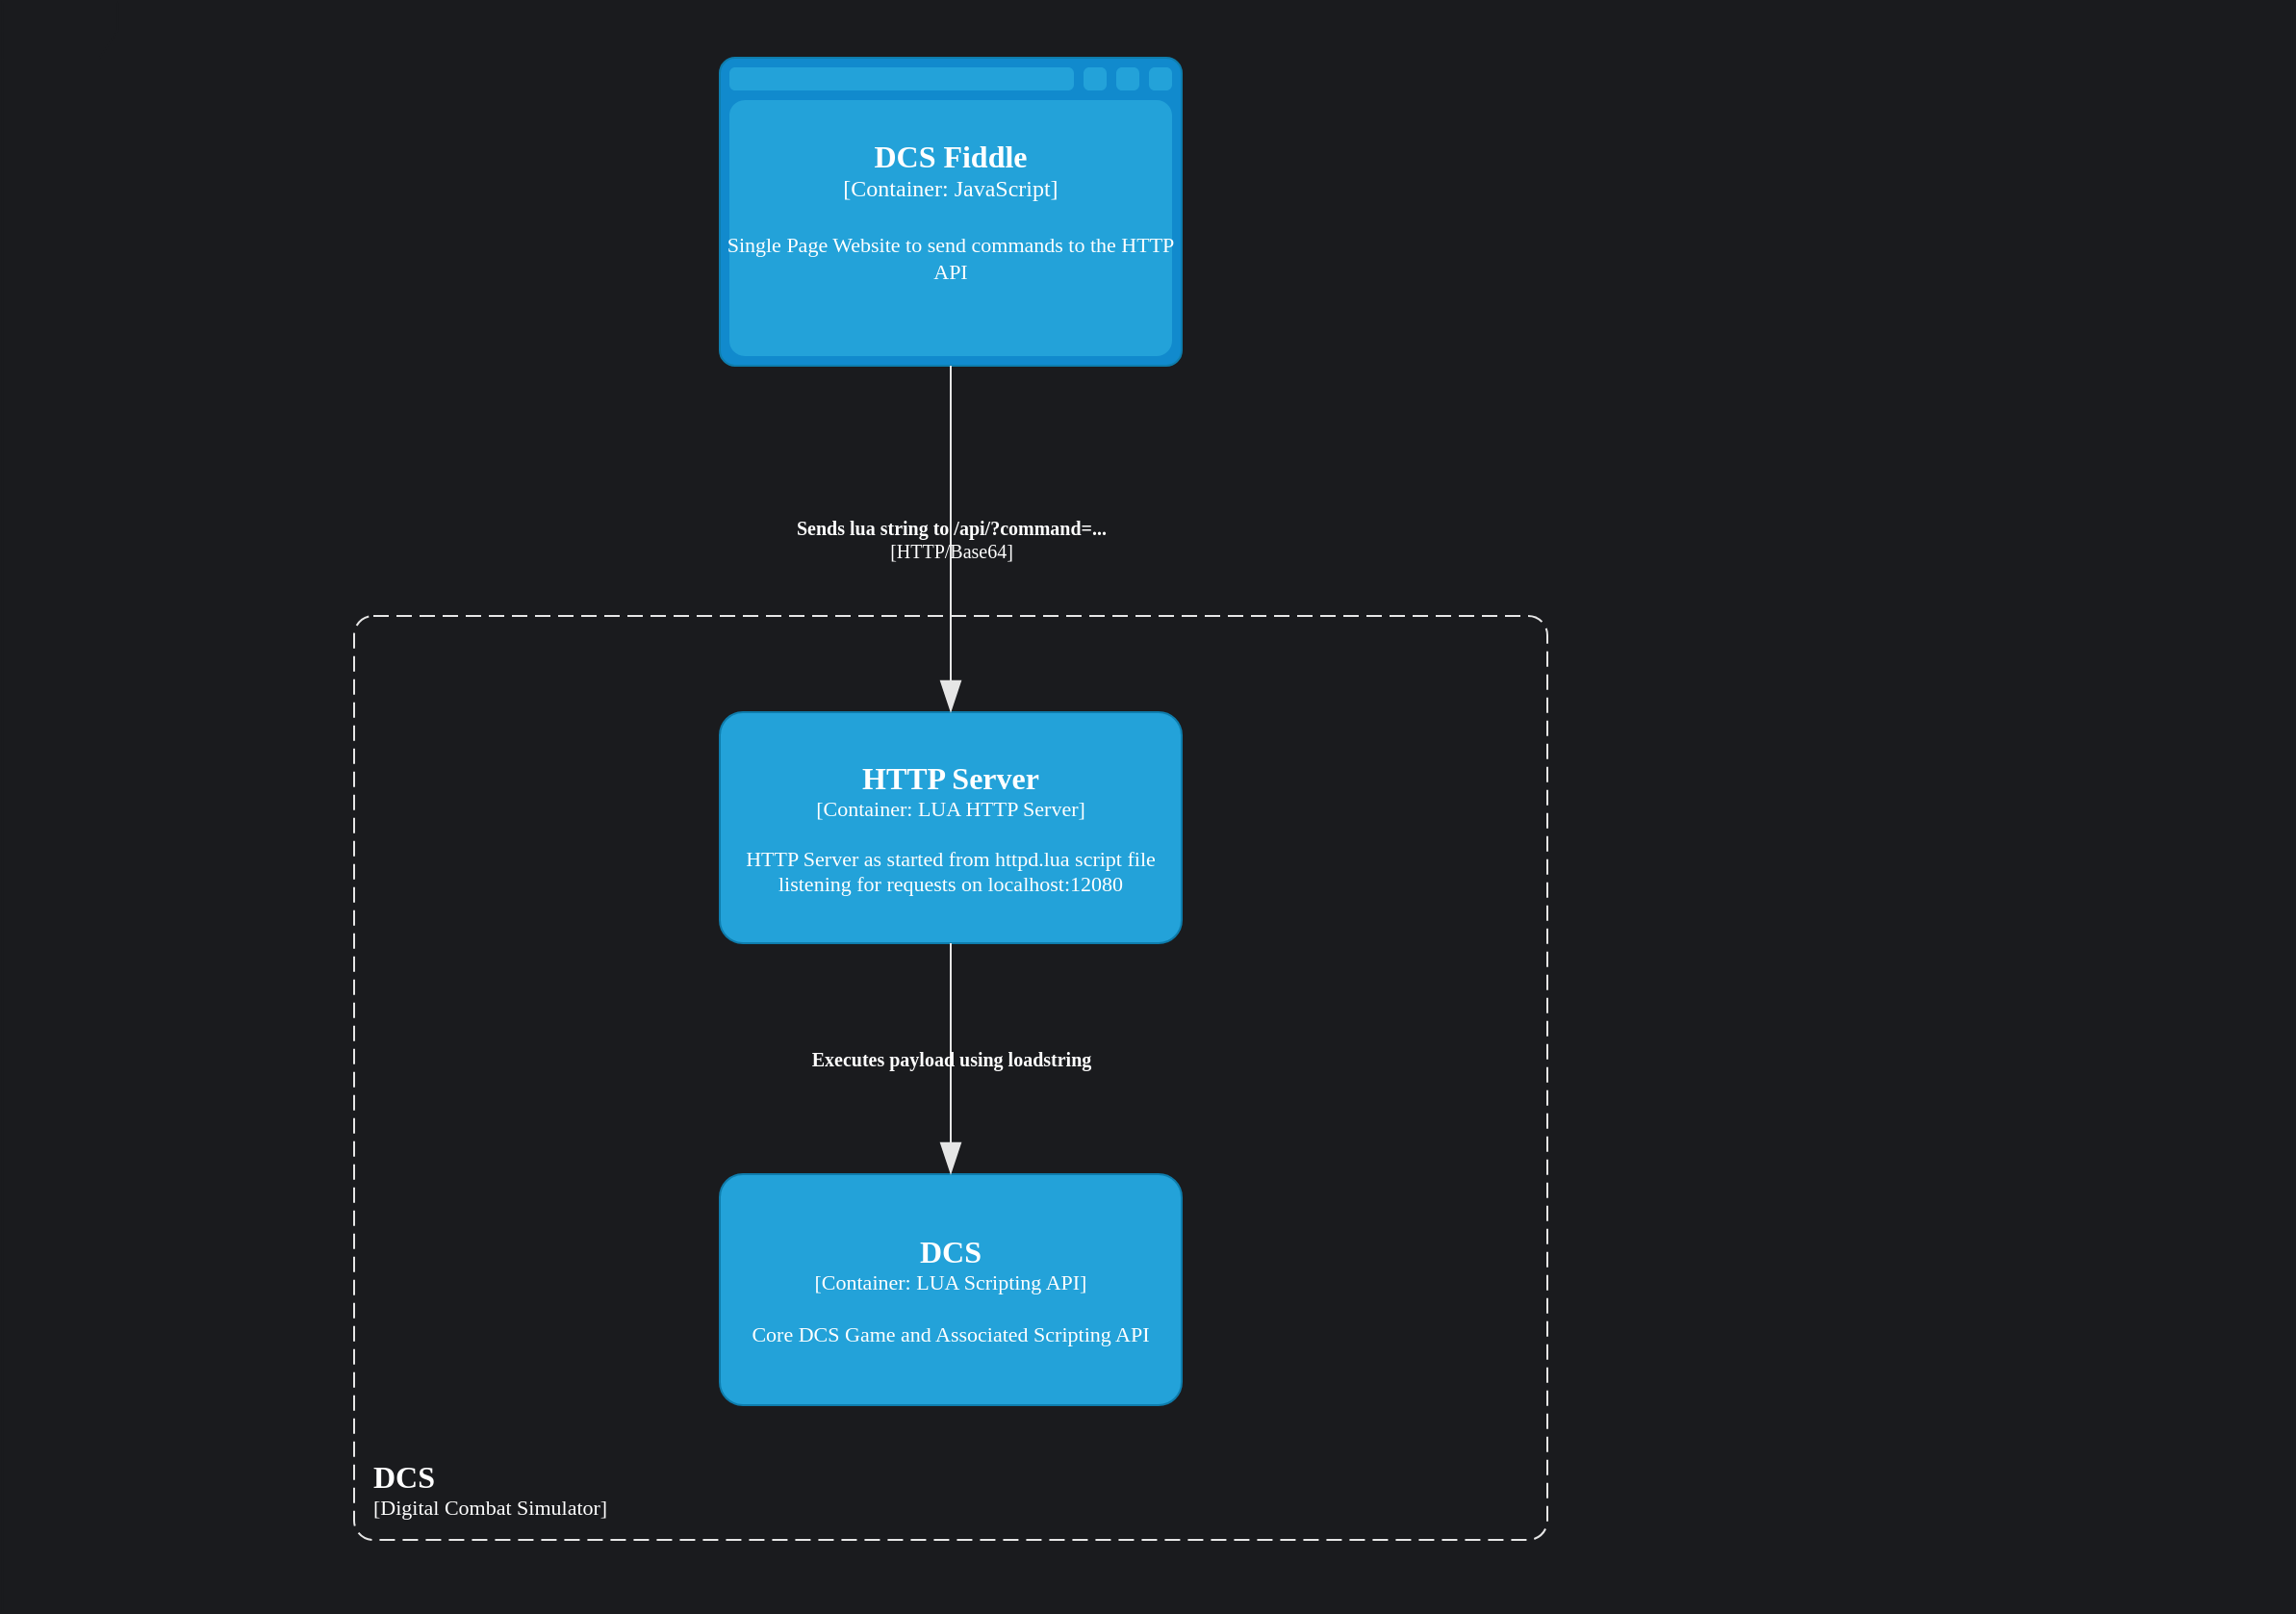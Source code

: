 <mxfile version="20.7.4" type="device"><diagram id="ou45HniSRWKrNbil_KfP" name="Page-1"><mxGraphModel dx="3811" dy="2091" grid="0" gridSize="10" guides="1" tooltips="1" connect="1" arrows="1" fold="1" page="0" pageScale="1" pageWidth="827" pageHeight="1169" background="#1A1B1E" math="0" shadow="0"><root><mxCell id="0"/><mxCell id="1" parent="0"/><object placeholders="1" c4Type="DCS Fiddle" c4Container="Container" c4Technology="JavaScript" c4Description="Single Page Website to send commands to the HTTP API" label="&lt;font style=&quot;font-size: 16px&quot;&gt;&lt;b&gt;%c4Type%&lt;/b&gt;&lt;/font&gt;&lt;div&gt;[%c4Container%:&amp;nbsp;%c4Technology%]&lt;/div&gt;&lt;br&gt;&lt;div&gt;&lt;font style=&quot;font-size: 11px&quot;&gt;&lt;font&gt;%c4Description%&lt;/font&gt;&lt;/font&gt;&lt;/div&gt;" id="C9kfpCGx1HvXwj5ScH2u-1"><mxCell style="shape=mxgraph.c4.webBrowserContainer2;whiteSpace=wrap;html=1;boundedLbl=1;rounded=0;labelBackgroundColor=none;strokeColor=#118ACD;fillColor=#23A2D9;strokeColor=#118ACD;strokeColor2=#0E7DAD;fontSize=12;fontColor=#FFFFFF;align=center;metaEdit=1;points=[[0.5,0,0],[1,0.25,0],[1,0.5,0],[1,0.75,0],[0.5,1,0],[0,0.75,0],[0,0.5,0],[0,0.25,0]];resizable=0;strokeWidth=1;fontFamily=Avenir Next;" vertex="1" parent="1"><mxGeometry x="294" y="120" width="240" height="160" as="geometry"/></mxCell></object><object placeholders="1" c4Name="DCS" c4Type="SystemScopeBoundary" c4Application="Digital Combat Simulator" label="&lt;font style=&quot;font-size: 16px&quot;&gt;&lt;b&gt;&lt;div style=&quot;text-align: left&quot;&gt;%c4Name%&lt;/div&gt;&lt;/b&gt;&lt;/font&gt;&lt;div style=&quot;text-align: left&quot;&gt;[%c4Application%]&lt;/div&gt;" id="C9kfpCGx1HvXwj5ScH2u-2"><mxCell style="rounded=1;fontSize=11;whiteSpace=wrap;html=1;dashed=1;arcSize=20;fillColor=none;strokeColor=#E6E6E6;fontColor=#FFFFFF;labelBackgroundColor=none;align=left;verticalAlign=bottom;labelBorderColor=none;spacingTop=0;spacing=10;dashPattern=8 4;metaEdit=1;rotatable=0;perimeter=rectanglePerimeter;labelPadding=0;allowArrows=0;connectable=0;expand=0;recursiveResize=0;editable=1;pointerEvents=0;absoluteArcSize=1;points=[[0.25,0,0],[0.5,0,0],[0.75,0,0],[1,0.25,0],[1,0.5,0],[1,0.75,0],[0.75,1,0],[0.5,1,0],[0.25,1,0],[0,0.75,0],[0,0.5,0],[0,0.25,0]];strokeWidth=1;fontFamily=Avenir Next;" vertex="1" parent="1"><mxGeometry x="104" y="410" width="620" height="480" as="geometry"/></mxCell></object><object placeholders="1" c4Name="HTTP Server" c4Type="Container" c4Technology="LUA HTTP Server" c4Description="HTTP Server as started from httpd.lua script file listening for requests on localhost:12080" label="&lt;font style=&quot;font-size: 16px&quot;&gt;&lt;b&gt;%c4Name%&lt;/b&gt;&lt;/font&gt;&lt;div&gt;[%c4Type%: %c4Technology%]&lt;/div&gt;&lt;br&gt;&lt;div&gt;&lt;font style=&quot;font-size: 11px&quot;&gt;&lt;font&gt;%c4Description%&lt;/font&gt;&lt;/font&gt;&lt;/div&gt;" id="C9kfpCGx1HvXwj5ScH2u-4"><mxCell style="rounded=1;whiteSpace=wrap;html=1;fontSize=11;labelBackgroundColor=none;fillColor=#23A2D9;fontColor=#FFFFFF;align=center;arcSize=10;strokeColor=#0E7DAD;metaEdit=1;resizable=0;points=[[0.25,0,0],[0.5,0,0],[0.75,0,0],[1,0.25,0],[1,0.5,0],[1,0.75,0],[0.75,1,0],[0.5,1,0],[0.25,1,0],[0,0.75,0],[0,0.5,0],[0,0.25,0]];strokeWidth=1;fontFamily=Avenir Next;" vertex="1" parent="1"><mxGeometry x="294" y="460" width="240" height="120" as="geometry"/></mxCell></object><object placeholders="1" c4Name="DCS" c4Type="Container" c4Technology="LUA Scripting API" c4Description="Core DCS Game and Associated Scripting API" label="&lt;font style=&quot;font-size: 16px&quot;&gt;&lt;b&gt;%c4Name%&lt;/b&gt;&lt;/font&gt;&lt;div&gt;[%c4Type%: %c4Technology%]&lt;/div&gt;&lt;br&gt;&lt;div&gt;&lt;font style=&quot;font-size: 11px&quot;&gt;&lt;font&gt;%c4Description%&lt;/font&gt;&lt;/font&gt;&lt;/div&gt;" id="C9kfpCGx1HvXwj5ScH2u-5"><mxCell style="rounded=1;whiteSpace=wrap;html=1;fontSize=11;labelBackgroundColor=none;fillColor=#23A2D9;fontColor=#FFFFFF;align=center;arcSize=10;strokeColor=#0E7DAD;metaEdit=1;resizable=0;points=[[0.25,0,0],[0.5,0,0],[0.75,0,0],[1,0.25,0],[1,0.5,0],[1,0.75,0],[0.75,1,0],[0.5,1,0],[0.25,1,0],[0,0.75,0],[0,0.5,0],[0,0.25,0]];strokeWidth=1;fontFamily=Avenir Next;" vertex="1" parent="1"><mxGeometry x="294" y="700" width="240" height="120" as="geometry"/></mxCell></object><object placeholders="1" c4Type="Relationship" c4Technology="HTTP/Base64" c4Description="Sends lua string to /api/?command=..." label="&lt;div style=&quot;text-align: left&quot;&gt;&lt;div style=&quot;text-align: center&quot;&gt;&lt;b&gt;%c4Description%&lt;/b&gt;&lt;/div&gt;&lt;div style=&quot;text-align: center&quot;&gt;[%c4Technology%]&lt;/div&gt;&lt;/div&gt;" id="C9kfpCGx1HvXwj5ScH2u-7"><mxCell style="endArrow=blockThin;html=1;fontSize=10;fontColor=#FFFFFF;strokeWidth=1;endFill=1;strokeColor=#E6E6E6;elbow=vertical;metaEdit=1;endSize=14;startSize=14;jumpStyle=arc;jumpSize=16;rounded=0;edgeStyle=orthogonalEdgeStyle;fontFamily=Avenir Next;fillColor=#C4CCDE;exitX=0.5;exitY=1;exitDx=0;exitDy=0;exitPerimeter=0;entryX=0.5;entryY=0;entryDx=0;entryDy=0;entryPerimeter=0;labelBackgroundColor=none;labelBorderColor=none;" edge="1" parent="1" source="C9kfpCGx1HvXwj5ScH2u-1" target="C9kfpCGx1HvXwj5ScH2u-4"><mxGeometry width="240" relative="1" as="geometry"><mxPoint x="290" y="500" as="sourcePoint"/><mxPoint x="530" y="500" as="targetPoint"/></mxGeometry></mxCell></object><object placeholders="1" c4Type="Relationship" c4Description="Executes payload using loadstring" label="&lt;div style=&quot;text-align: left&quot;&gt;&lt;div style=&quot;text-align: center&quot;&gt;&lt;b&gt;%c4Description%&lt;/b&gt;&lt;/div&gt;&lt;/div&gt;" id="C9kfpCGx1HvXwj5ScH2u-9"><mxCell style="endArrow=blockThin;html=1;fontSize=10;fontColor=#FFFFFF;strokeWidth=1;endFill=1;strokeColor=#E6E6E6;elbow=vertical;metaEdit=1;endSize=14;startSize=14;jumpStyle=arc;jumpSize=16;rounded=0;edgeStyle=orthogonalEdgeStyle;fontFamily=Avenir Next;fillColor=#C4CCDE;exitX=0.5;exitY=1;exitDx=0;exitDy=0;exitPerimeter=0;entryX=0.5;entryY=0;entryDx=0;entryDy=0;entryPerimeter=0;labelBackgroundColor=none;" edge="1" parent="1" source="C9kfpCGx1HvXwj5ScH2u-4" target="C9kfpCGx1HvXwj5ScH2u-5"><mxGeometry width="240" relative="1" as="geometry"><mxPoint x="300" y="570" as="sourcePoint"/><mxPoint x="540" y="570" as="targetPoint"/></mxGeometry></mxCell></object><mxCell id="C9kfpCGx1HvXwj5ScH2u-27" value="" style="shape=umlFrame;whiteSpace=wrap;html=1;strokeColor=#1A1B1E;strokeWidth=1;fontFamily=Avenir Next;fontColor=#FFFFFF;fillColor=none;" vertex="1" parent="1"><mxGeometry x="-78.875" y="91" width="1189.75" height="836" as="geometry"/></mxCell></root></mxGraphModel></diagram></mxfile>